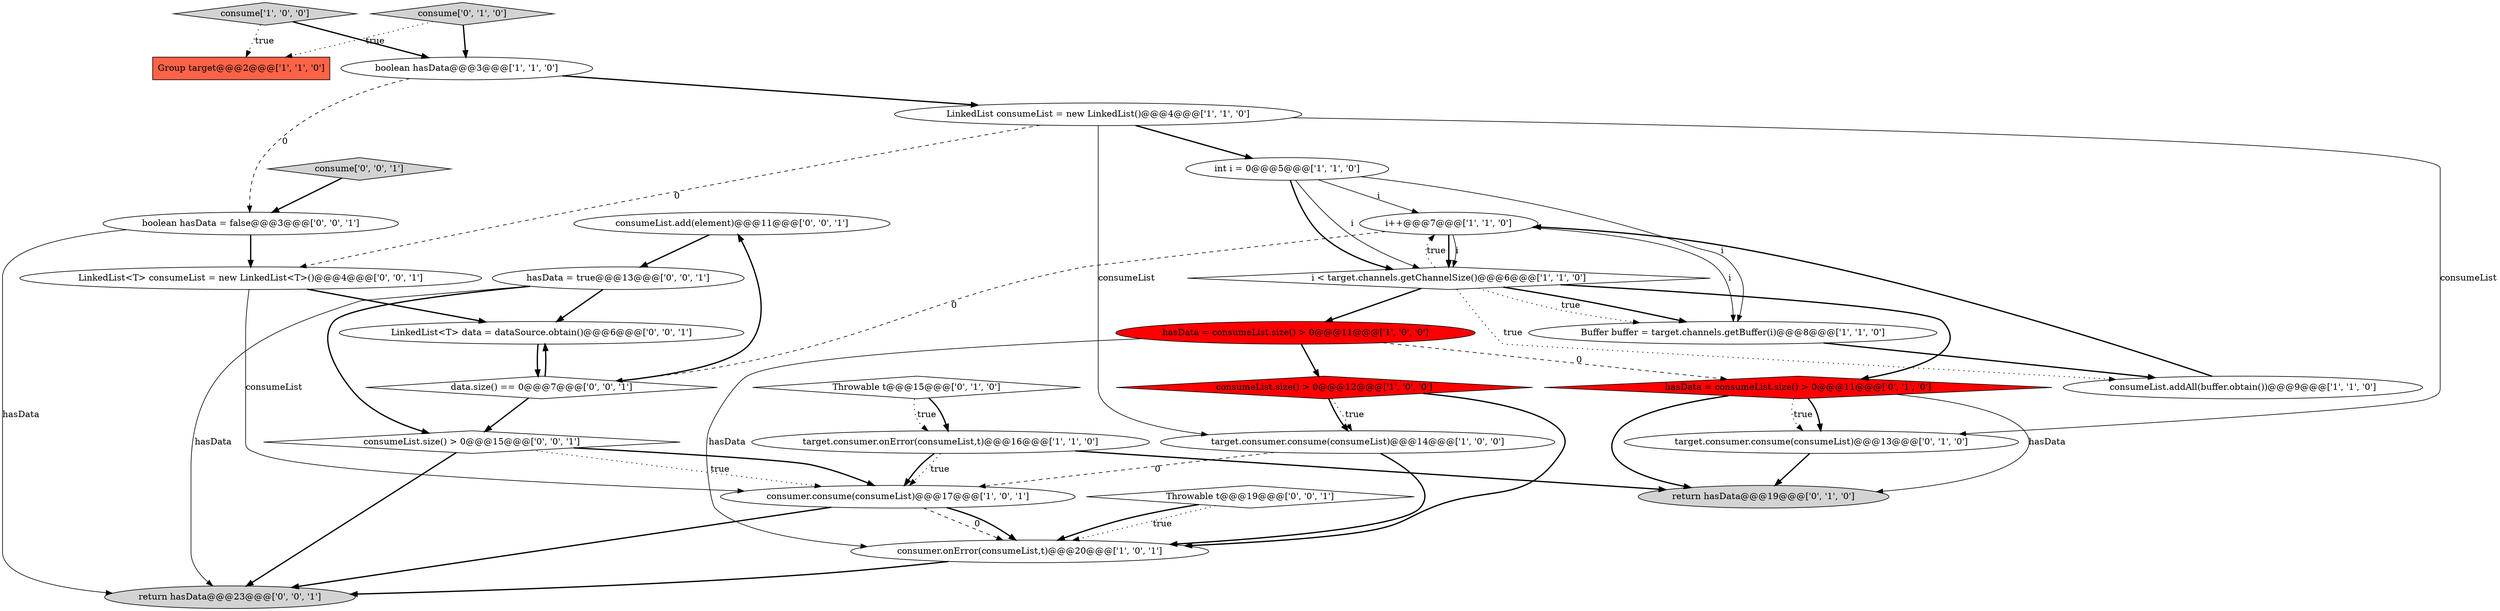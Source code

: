 digraph {
24 [style = filled, label = "consumeList.add(element)@@@11@@@['0', '0', '1']", fillcolor = white, shape = ellipse image = "AAA0AAABBB3BBB"];
25 [style = filled, label = "hasData = true@@@13@@@['0', '0', '1']", fillcolor = white, shape = ellipse image = "AAA0AAABBB3BBB"];
6 [style = filled, label = "LinkedList consumeList = new LinkedList()@@@4@@@['1', '1', '0']", fillcolor = white, shape = ellipse image = "AAA0AAABBB1BBB"];
16 [style = filled, label = "target.consumer.consume(consumeList)@@@13@@@['0', '1', '0']", fillcolor = white, shape = ellipse image = "AAA0AAABBB2BBB"];
11 [style = filled, label = "target.consumer.consume(consumeList)@@@14@@@['1', '0', '0']", fillcolor = white, shape = ellipse image = "AAA0AAABBB1BBB"];
18 [style = filled, label = "Throwable t@@@15@@@['0', '1', '0']", fillcolor = white, shape = diamond image = "AAA0AAABBB2BBB"];
29 [style = filled, label = "LinkedList<T> consumeList = new LinkedList<T>()@@@4@@@['0', '0', '1']", fillcolor = white, shape = ellipse image = "AAA0AAABBB3BBB"];
0 [style = filled, label = "consume['1', '0', '0']", fillcolor = lightgray, shape = diamond image = "AAA0AAABBB1BBB"];
1 [style = filled, label = "Buffer buffer = target.channels.getBuffer(i)@@@8@@@['1', '1', '0']", fillcolor = white, shape = ellipse image = "AAA0AAABBB1BBB"];
17 [style = filled, label = "consume['0', '1', '0']", fillcolor = lightgray, shape = diamond image = "AAA0AAABBB2BBB"];
8 [style = filled, label = "i < target.channels.getChannelSize()@@@6@@@['1', '1', '0']", fillcolor = white, shape = diamond image = "AAA0AAABBB1BBB"];
13 [style = filled, label = "int i = 0@@@5@@@['1', '1', '0']", fillcolor = white, shape = ellipse image = "AAA0AAABBB1BBB"];
28 [style = filled, label = "return hasData@@@23@@@['0', '0', '1']", fillcolor = lightgray, shape = ellipse image = "AAA0AAABBB3BBB"];
27 [style = filled, label = "consume['0', '0', '1']", fillcolor = lightgray, shape = diamond image = "AAA0AAABBB3BBB"];
5 [style = filled, label = "i++@@@7@@@['1', '1', '0']", fillcolor = white, shape = ellipse image = "AAA0AAABBB1BBB"];
15 [style = filled, label = "hasData = consumeList.size() > 0@@@11@@@['0', '1', '0']", fillcolor = red, shape = diamond image = "AAA1AAABBB2BBB"];
4 [style = filled, label = "Group target@@@2@@@['1', '1', '0']", fillcolor = tomato, shape = box image = "AAA0AAABBB1BBB"];
19 [style = filled, label = "return hasData@@@19@@@['0', '1', '0']", fillcolor = lightgray, shape = ellipse image = "AAA0AAABBB2BBB"];
10 [style = filled, label = "consumeList.size() > 0@@@12@@@['1', '0', '0']", fillcolor = red, shape = diamond image = "AAA1AAABBB1BBB"];
26 [style = filled, label = "LinkedList<T> data = dataSource.obtain()@@@6@@@['0', '0', '1']", fillcolor = white, shape = ellipse image = "AAA0AAABBB3BBB"];
14 [style = filled, label = "consumer.onError(consumeList,t)@@@20@@@['1', '0', '1']", fillcolor = white, shape = ellipse image = "AAA0AAABBB1BBB"];
9 [style = filled, label = "boolean hasData@@@3@@@['1', '1', '0']", fillcolor = white, shape = ellipse image = "AAA0AAABBB1BBB"];
23 [style = filled, label = "consumeList.size() > 0@@@15@@@['0', '0', '1']", fillcolor = white, shape = diamond image = "AAA0AAABBB3BBB"];
21 [style = filled, label = "Throwable t@@@19@@@['0', '0', '1']", fillcolor = white, shape = diamond image = "AAA0AAABBB3BBB"];
2 [style = filled, label = "target.consumer.onError(consumeList,t)@@@16@@@['1', '1', '0']", fillcolor = white, shape = ellipse image = "AAA0AAABBB1BBB"];
20 [style = filled, label = "data.size() == 0@@@7@@@['0', '0', '1']", fillcolor = white, shape = diamond image = "AAA0AAABBB3BBB"];
12 [style = filled, label = "consumer.consume(consumeList)@@@17@@@['1', '0', '1']", fillcolor = white, shape = ellipse image = "AAA0AAABBB1BBB"];
3 [style = filled, label = "hasData = consumeList.size() > 0@@@11@@@['1', '0', '0']", fillcolor = red, shape = ellipse image = "AAA1AAABBB1BBB"];
7 [style = filled, label = "consumeList.addAll(buffer.obtain())@@@9@@@['1', '1', '0']", fillcolor = white, shape = ellipse image = "AAA0AAABBB1BBB"];
22 [style = filled, label = "boolean hasData = false@@@3@@@['0', '0', '1']", fillcolor = white, shape = ellipse image = "AAA0AAABBB3BBB"];
5->8 [style = bold, label=""];
6->11 [style = solid, label="consumeList"];
0->9 [style = bold, label=""];
2->19 [style = bold, label=""];
8->15 [style = bold, label=""];
12->28 [style = bold, label=""];
10->14 [style = bold, label=""];
11->14 [style = bold, label=""];
13->1 [style = solid, label="i"];
20->26 [style = bold, label=""];
25->23 [style = bold, label=""];
17->4 [style = dotted, label="true"];
17->9 [style = bold, label=""];
0->4 [style = dotted, label="true"];
8->3 [style = bold, label=""];
13->5 [style = solid, label="i"];
22->29 [style = bold, label=""];
8->7 [style = dotted, label="true"];
14->28 [style = bold, label=""];
9->22 [style = dashed, label="0"];
11->12 [style = dashed, label="0"];
18->2 [style = bold, label=""];
15->19 [style = bold, label=""];
15->16 [style = bold, label=""];
16->19 [style = bold, label=""];
27->22 [style = bold, label=""];
1->7 [style = bold, label=""];
5->1 [style = solid, label="i"];
22->28 [style = solid, label="hasData"];
15->16 [style = dotted, label="true"];
2->12 [style = bold, label=""];
9->6 [style = bold, label=""];
5->20 [style = dashed, label="0"];
29->26 [style = bold, label=""];
15->19 [style = solid, label="hasData"];
23->28 [style = bold, label=""];
8->1 [style = bold, label=""];
3->10 [style = bold, label=""];
8->1 [style = dotted, label="true"];
7->5 [style = bold, label=""];
6->29 [style = dashed, label="0"];
29->12 [style = solid, label="consumeList"];
20->23 [style = bold, label=""];
12->14 [style = dashed, label="0"];
13->8 [style = solid, label="i"];
8->5 [style = dotted, label="true"];
10->11 [style = dotted, label="true"];
24->25 [style = bold, label=""];
6->13 [style = bold, label=""];
3->14 [style = solid, label="hasData"];
25->26 [style = bold, label=""];
6->16 [style = solid, label="consumeList"];
12->14 [style = bold, label=""];
21->14 [style = dotted, label="true"];
2->12 [style = dotted, label="true"];
3->15 [style = dashed, label="0"];
25->28 [style = solid, label="hasData"];
23->12 [style = bold, label=""];
13->8 [style = bold, label=""];
23->12 [style = dotted, label="true"];
20->24 [style = bold, label=""];
26->20 [style = bold, label=""];
18->2 [style = dotted, label="true"];
21->14 [style = bold, label=""];
10->11 [style = bold, label=""];
5->8 [style = solid, label="i"];
}
